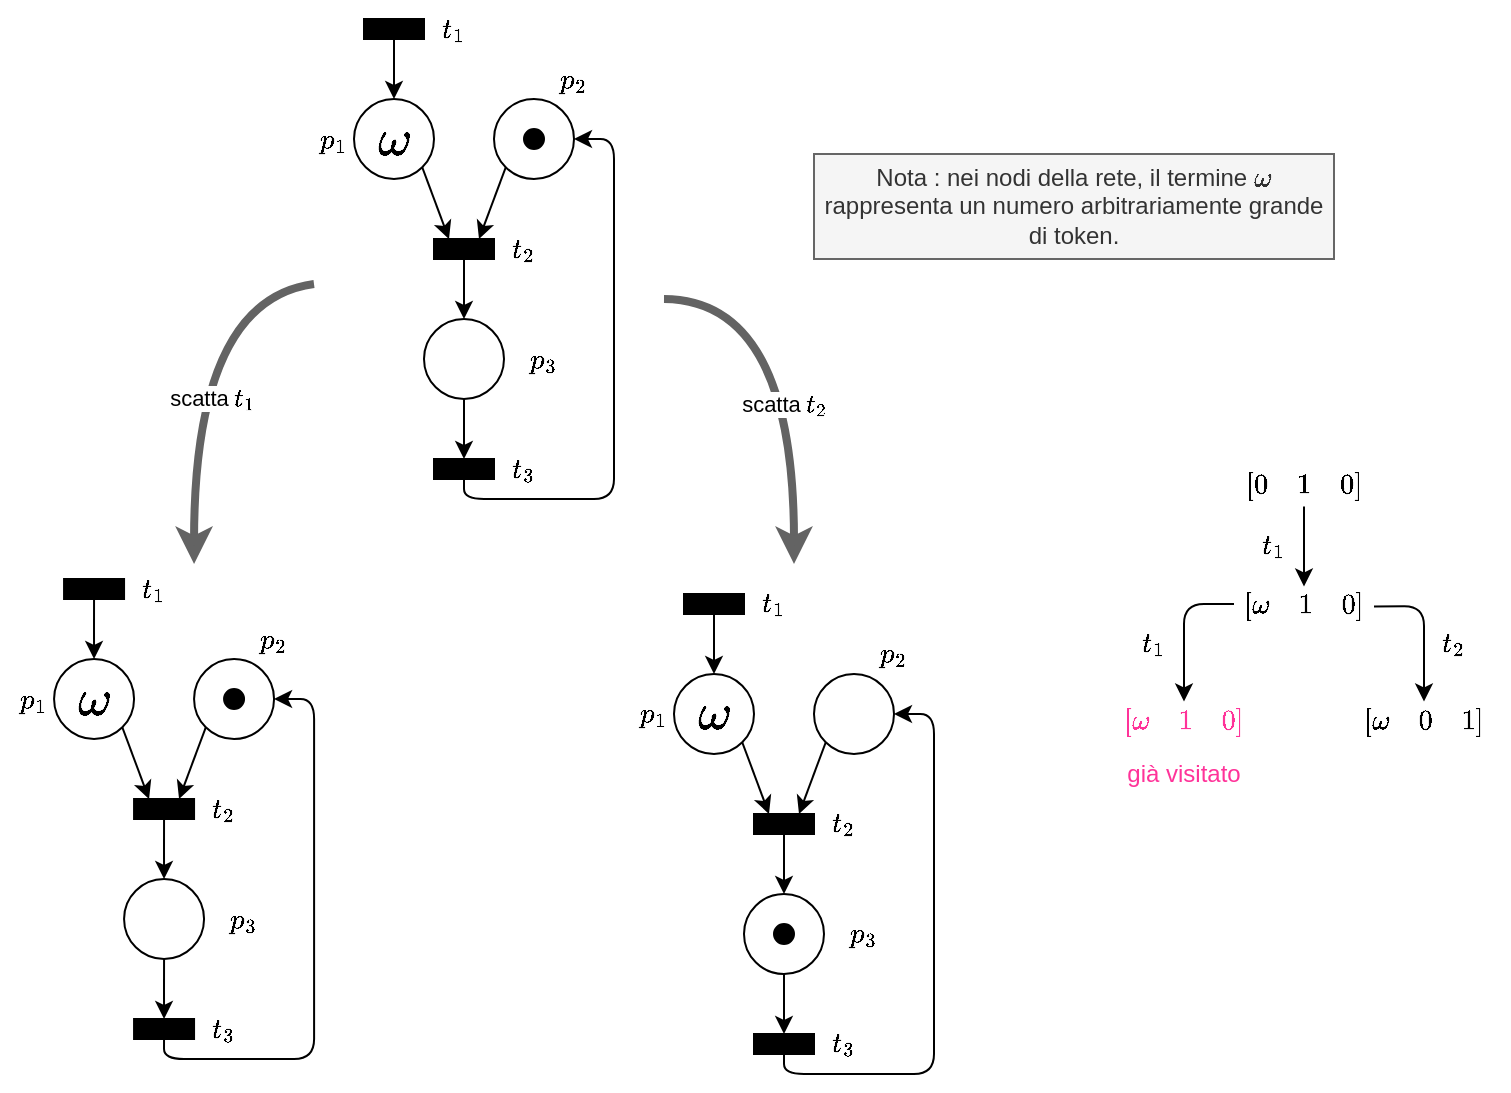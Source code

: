 <mxfile version="24.7.17">
  <diagram name="Pagina-1" id="tmrHneUwIsxSQ_Ii5XRq">
    <mxGraphModel dx="1183" dy="685" grid="1" gridSize="10" guides="1" tooltips="1" connect="1" arrows="1" fold="1" page="1" pageScale="1" pageWidth="827" pageHeight="1169" math="1" shadow="0">
      <root>
        <mxCell id="0" />
        <mxCell id="1" parent="0" />
        <mxCell id="LSifstANk00XbFsExsaG-1" value="" style="ellipse;whiteSpace=wrap;html=1;aspect=fixed;fillColor=none;" vertex="1" parent="1">
          <mxGeometry x="300" y="247.5" width="40" height="40" as="geometry" />
        </mxCell>
        <mxCell id="LSifstANk00XbFsExsaG-2" style="edgeStyle=orthogonalEdgeStyle;rounded=0;orthogonalLoop=1;jettySize=auto;html=1;entryX=0.5;entryY=0;entryDx=0;entryDy=0;" edge="1" parent="1" source="LSifstANk00XbFsExsaG-3" target="LSifstANk00XbFsExsaG-1">
          <mxGeometry relative="1" as="geometry" />
        </mxCell>
        <mxCell id="LSifstANk00XbFsExsaG-3" value="" style="rounded=0;whiteSpace=wrap;html=1;fillColor=#000000;rotation=-180;" vertex="1" parent="1">
          <mxGeometry x="305" y="207.5" width="30" height="10" as="geometry" />
        </mxCell>
        <mxCell id="LSifstANk00XbFsExsaG-4" style="edgeStyle=orthogonalEdgeStyle;rounded=0;orthogonalLoop=1;jettySize=auto;html=1;entryX=0.5;entryY=0;entryDx=0;entryDy=0;" edge="1" parent="1" source="LSifstANk00XbFsExsaG-5" target="LSifstANk00XbFsExsaG-10">
          <mxGeometry relative="1" as="geometry" />
        </mxCell>
        <mxCell id="LSifstANk00XbFsExsaG-5" value="" style="rounded=0;whiteSpace=wrap;html=1;fillColor=#000000;rotation=-180;" vertex="1" parent="1">
          <mxGeometry x="340" y="317.5" width="30" height="10" as="geometry" />
        </mxCell>
        <mxCell id="LSifstANk00XbFsExsaG-6" value="" style="ellipse;whiteSpace=wrap;html=1;aspect=fixed;fillColor=none;" vertex="1" parent="1">
          <mxGeometry x="370" y="247.5" width="40" height="40" as="geometry" />
        </mxCell>
        <mxCell id="LSifstANk00XbFsExsaG-7" value="" style="endArrow=classic;html=1;rounded=0;exitX=1;exitY=1;exitDx=0;exitDy=0;entryX=0.75;entryY=1;entryDx=0;entryDy=0;" edge="1" parent="1" source="LSifstANk00XbFsExsaG-1" target="LSifstANk00XbFsExsaG-5">
          <mxGeometry width="50" height="50" relative="1" as="geometry">
            <mxPoint x="330" y="337.5" as="sourcePoint" />
            <mxPoint x="380" y="287.5" as="targetPoint" />
          </mxGeometry>
        </mxCell>
        <mxCell id="LSifstANk00XbFsExsaG-8" value="" style="endArrow=classic;html=1;rounded=0;exitX=0;exitY=1;exitDx=0;exitDy=0;entryX=0.25;entryY=1;entryDx=0;entryDy=0;" edge="1" parent="1" source="LSifstANk00XbFsExsaG-6" target="LSifstANk00XbFsExsaG-5">
          <mxGeometry width="50" height="50" relative="1" as="geometry">
            <mxPoint x="344" y="291.5" as="sourcePoint" />
            <mxPoint x="358" y="327.5" as="targetPoint" />
          </mxGeometry>
        </mxCell>
        <mxCell id="LSifstANk00XbFsExsaG-9" style="edgeStyle=orthogonalEdgeStyle;rounded=0;orthogonalLoop=1;jettySize=auto;html=1;entryX=0.5;entryY=1;entryDx=0;entryDy=0;" edge="1" parent="1" source="LSifstANk00XbFsExsaG-10" target="LSifstANk00XbFsExsaG-12">
          <mxGeometry relative="1" as="geometry" />
        </mxCell>
        <mxCell id="LSifstANk00XbFsExsaG-10" value="" style="ellipse;whiteSpace=wrap;html=1;aspect=fixed;fillColor=none;" vertex="1" parent="1">
          <mxGeometry x="335" y="357.5" width="40" height="40" as="geometry" />
        </mxCell>
        <mxCell id="LSifstANk00XbFsExsaG-11" style="edgeStyle=orthogonalEdgeStyle;rounded=1;orthogonalLoop=1;jettySize=auto;html=1;entryX=1;entryY=0.5;entryDx=0;entryDy=0;curved=0;" edge="1" parent="1" source="LSifstANk00XbFsExsaG-12" target="LSifstANk00XbFsExsaG-6">
          <mxGeometry relative="1" as="geometry">
            <Array as="points">
              <mxPoint x="355" y="447.5" />
              <mxPoint x="430" y="447.5" />
              <mxPoint x="430" y="267.5" />
            </Array>
          </mxGeometry>
        </mxCell>
        <mxCell id="LSifstANk00XbFsExsaG-12" value="" style="rounded=0;whiteSpace=wrap;html=1;fillColor=#000000;rotation=-180;" vertex="1" parent="1">
          <mxGeometry x="340" y="427.5" width="30" height="10" as="geometry" />
        </mxCell>
        <mxCell id="LSifstANk00XbFsExsaG-13" value="" style="ellipse;whiteSpace=wrap;html=1;aspect=fixed;fillColor=#000000;" vertex="1" parent="1">
          <mxGeometry x="385" y="262.5" width="10" height="10" as="geometry" />
        </mxCell>
        <mxCell id="LSifstANk00XbFsExsaG-14" value="\(t_1\)" style="text;html=1;align=center;verticalAlign=middle;whiteSpace=wrap;rounded=0;" vertex="1" parent="1">
          <mxGeometry x="335" y="200" width="30" height="25" as="geometry" />
        </mxCell>
        <mxCell id="LSifstANk00XbFsExsaG-15" value="\(t_2\)" style="text;html=1;align=center;verticalAlign=middle;whiteSpace=wrap;rounded=0;" vertex="1" parent="1">
          <mxGeometry x="370" y="310" width="30" height="25" as="geometry" />
        </mxCell>
        <mxCell id="LSifstANk00XbFsExsaG-16" value="\(t_3\)" style="text;html=1;align=center;verticalAlign=middle;whiteSpace=wrap;rounded=0;" vertex="1" parent="1">
          <mxGeometry x="370" y="420" width="30" height="25" as="geometry" />
        </mxCell>
        <mxCell id="LSifstANk00XbFsExsaG-17" value="\(p_3\)" style="text;html=1;align=center;verticalAlign=middle;whiteSpace=wrap;rounded=0;" vertex="1" parent="1">
          <mxGeometry x="380" y="365" width="30" height="25" as="geometry" />
        </mxCell>
        <mxCell id="LSifstANk00XbFsExsaG-18" value="\(p_2\)" style="text;html=1;align=center;verticalAlign=middle;whiteSpace=wrap;rounded=0;" vertex="1" parent="1">
          <mxGeometry x="395" y="225" width="30" height="25" as="geometry" />
        </mxCell>
        <mxCell id="LSifstANk00XbFsExsaG-19" value="\(p_1\)" style="text;html=1;align=center;verticalAlign=middle;whiteSpace=wrap;rounded=0;" vertex="1" parent="1">
          <mxGeometry x="280" y="255" width="20" height="25" as="geometry" />
        </mxCell>
        <mxCell id="LSifstANk00XbFsExsaG-21" value="" style="ellipse;whiteSpace=wrap;html=1;aspect=fixed;fillColor=none;" vertex="1" parent="1">
          <mxGeometry x="150.03" y="527.5" width="40" height="40" as="geometry" />
        </mxCell>
        <mxCell id="LSifstANk00XbFsExsaG-22" style="edgeStyle=orthogonalEdgeStyle;rounded=0;orthogonalLoop=1;jettySize=auto;html=1;entryX=0.5;entryY=0;entryDx=0;entryDy=0;" edge="1" parent="1" source="LSifstANk00XbFsExsaG-23" target="LSifstANk00XbFsExsaG-21">
          <mxGeometry relative="1" as="geometry" />
        </mxCell>
        <mxCell id="LSifstANk00XbFsExsaG-23" value="" style="rounded=0;whiteSpace=wrap;html=1;fillColor=#000000;rotation=-180;" vertex="1" parent="1">
          <mxGeometry x="155.03" y="487.5" width="30" height="10" as="geometry" />
        </mxCell>
        <mxCell id="LSifstANk00XbFsExsaG-24" style="edgeStyle=orthogonalEdgeStyle;rounded=0;orthogonalLoop=1;jettySize=auto;html=1;entryX=0.5;entryY=0;entryDx=0;entryDy=0;" edge="1" parent="1" source="LSifstANk00XbFsExsaG-25" target="LSifstANk00XbFsExsaG-30">
          <mxGeometry relative="1" as="geometry" />
        </mxCell>
        <mxCell id="LSifstANk00XbFsExsaG-25" value="" style="rounded=0;whiteSpace=wrap;html=1;fillColor=#000000;rotation=-180;" vertex="1" parent="1">
          <mxGeometry x="190.03" y="597.5" width="30" height="10" as="geometry" />
        </mxCell>
        <mxCell id="LSifstANk00XbFsExsaG-26" value="" style="ellipse;whiteSpace=wrap;html=1;aspect=fixed;fillColor=none;" vertex="1" parent="1">
          <mxGeometry x="220.03" y="527.5" width="40" height="40" as="geometry" />
        </mxCell>
        <mxCell id="LSifstANk00XbFsExsaG-27" value="" style="endArrow=classic;html=1;rounded=0;exitX=1;exitY=1;exitDx=0;exitDy=0;entryX=0.75;entryY=1;entryDx=0;entryDy=0;" edge="1" parent="1" source="LSifstANk00XbFsExsaG-21" target="LSifstANk00XbFsExsaG-25">
          <mxGeometry width="50" height="50" relative="1" as="geometry">
            <mxPoint x="180.03" y="617.5" as="sourcePoint" />
            <mxPoint x="230.03" y="567.5" as="targetPoint" />
          </mxGeometry>
        </mxCell>
        <mxCell id="LSifstANk00XbFsExsaG-28" value="" style="endArrow=classic;html=1;rounded=0;exitX=0;exitY=1;exitDx=0;exitDy=0;entryX=0.25;entryY=1;entryDx=0;entryDy=0;" edge="1" parent="1" source="LSifstANk00XbFsExsaG-26" target="LSifstANk00XbFsExsaG-25">
          <mxGeometry width="50" height="50" relative="1" as="geometry">
            <mxPoint x="194.03" y="571.5" as="sourcePoint" />
            <mxPoint x="208.03" y="607.5" as="targetPoint" />
          </mxGeometry>
        </mxCell>
        <mxCell id="LSifstANk00XbFsExsaG-29" style="edgeStyle=orthogonalEdgeStyle;rounded=0;orthogonalLoop=1;jettySize=auto;html=1;entryX=0.5;entryY=1;entryDx=0;entryDy=0;" edge="1" parent="1" source="LSifstANk00XbFsExsaG-30" target="LSifstANk00XbFsExsaG-32">
          <mxGeometry relative="1" as="geometry" />
        </mxCell>
        <mxCell id="LSifstANk00XbFsExsaG-30" value="" style="ellipse;whiteSpace=wrap;html=1;aspect=fixed;fillColor=none;" vertex="1" parent="1">
          <mxGeometry x="185.03" y="637.5" width="40" height="40" as="geometry" />
        </mxCell>
        <mxCell id="LSifstANk00XbFsExsaG-31" style="edgeStyle=orthogonalEdgeStyle;rounded=1;orthogonalLoop=1;jettySize=auto;html=1;entryX=1;entryY=0.5;entryDx=0;entryDy=0;curved=0;" edge="1" parent="1" source="LSifstANk00XbFsExsaG-32" target="LSifstANk00XbFsExsaG-26">
          <mxGeometry relative="1" as="geometry">
            <Array as="points">
              <mxPoint x="205.03" y="727.5" />
              <mxPoint x="280.03" y="727.5" />
              <mxPoint x="280.03" y="547.5" />
            </Array>
          </mxGeometry>
        </mxCell>
        <mxCell id="LSifstANk00XbFsExsaG-32" value="" style="rounded=0;whiteSpace=wrap;html=1;fillColor=#000000;rotation=-180;" vertex="1" parent="1">
          <mxGeometry x="190.03" y="707.5" width="30" height="10" as="geometry" />
        </mxCell>
        <mxCell id="LSifstANk00XbFsExsaG-33" value="" style="ellipse;whiteSpace=wrap;html=1;aspect=fixed;fillColor=#000000;" vertex="1" parent="1">
          <mxGeometry x="235.03" y="542.5" width="10" height="10" as="geometry" />
        </mxCell>
        <mxCell id="LSifstANk00XbFsExsaG-34" value="\(t_1\)" style="text;html=1;align=center;verticalAlign=middle;whiteSpace=wrap;rounded=0;" vertex="1" parent="1">
          <mxGeometry x="185.03" y="480" width="30" height="25" as="geometry" />
        </mxCell>
        <mxCell id="LSifstANk00XbFsExsaG-35" value="\(t_2\)" style="text;html=1;align=center;verticalAlign=middle;whiteSpace=wrap;rounded=0;" vertex="1" parent="1">
          <mxGeometry x="220.03" y="590" width="30" height="25" as="geometry" />
        </mxCell>
        <mxCell id="LSifstANk00XbFsExsaG-36" value="\(t_3\)" style="text;html=1;align=center;verticalAlign=middle;whiteSpace=wrap;rounded=0;" vertex="1" parent="1">
          <mxGeometry x="220.03" y="700" width="30" height="25" as="geometry" />
        </mxCell>
        <mxCell id="LSifstANk00XbFsExsaG-37" value="\(p_3\)" style="text;html=1;align=center;verticalAlign=middle;whiteSpace=wrap;rounded=0;" vertex="1" parent="1">
          <mxGeometry x="230.03" y="645" width="30" height="25" as="geometry" />
        </mxCell>
        <mxCell id="LSifstANk00XbFsExsaG-38" value="\(p_2\)" style="text;html=1;align=center;verticalAlign=middle;whiteSpace=wrap;rounded=0;" vertex="1" parent="1">
          <mxGeometry x="245.03" y="505" width="30" height="25" as="geometry" />
        </mxCell>
        <mxCell id="LSifstANk00XbFsExsaG-39" value="\(p_1\)" style="text;html=1;align=center;verticalAlign=middle;whiteSpace=wrap;rounded=0;" vertex="1" parent="1">
          <mxGeometry x="130.03" y="535" width="20" height="25" as="geometry" />
        </mxCell>
        <mxCell id="LSifstANk00XbFsExsaG-41" value="" style="ellipse;whiteSpace=wrap;html=1;aspect=fixed;fillColor=none;" vertex="1" parent="1">
          <mxGeometry x="460" y="535" width="40" height="40" as="geometry" />
        </mxCell>
        <mxCell id="LSifstANk00XbFsExsaG-42" style="edgeStyle=orthogonalEdgeStyle;rounded=0;orthogonalLoop=1;jettySize=auto;html=1;entryX=0.5;entryY=0;entryDx=0;entryDy=0;" edge="1" parent="1" source="LSifstANk00XbFsExsaG-43" target="LSifstANk00XbFsExsaG-41">
          <mxGeometry relative="1" as="geometry" />
        </mxCell>
        <mxCell id="LSifstANk00XbFsExsaG-43" value="" style="rounded=0;whiteSpace=wrap;html=1;fillColor=#000000;rotation=-180;" vertex="1" parent="1">
          <mxGeometry x="465" y="495" width="30" height="10" as="geometry" />
        </mxCell>
        <mxCell id="LSifstANk00XbFsExsaG-44" style="edgeStyle=orthogonalEdgeStyle;rounded=0;orthogonalLoop=1;jettySize=auto;html=1;entryX=0.5;entryY=0;entryDx=0;entryDy=0;" edge="1" parent="1" source="LSifstANk00XbFsExsaG-45" target="LSifstANk00XbFsExsaG-50">
          <mxGeometry relative="1" as="geometry" />
        </mxCell>
        <mxCell id="LSifstANk00XbFsExsaG-45" value="" style="rounded=0;whiteSpace=wrap;html=1;fillColor=#000000;rotation=-180;" vertex="1" parent="1">
          <mxGeometry x="500" y="605" width="30" height="10" as="geometry" />
        </mxCell>
        <mxCell id="LSifstANk00XbFsExsaG-46" value="" style="ellipse;whiteSpace=wrap;html=1;aspect=fixed;fillColor=none;" vertex="1" parent="1">
          <mxGeometry x="530" y="535" width="40" height="40" as="geometry" />
        </mxCell>
        <mxCell id="LSifstANk00XbFsExsaG-47" value="" style="endArrow=classic;html=1;rounded=0;exitX=1;exitY=1;exitDx=0;exitDy=0;entryX=0.75;entryY=1;entryDx=0;entryDy=0;" edge="1" parent="1" source="LSifstANk00XbFsExsaG-41" target="LSifstANk00XbFsExsaG-45">
          <mxGeometry width="50" height="50" relative="1" as="geometry">
            <mxPoint x="490" y="625" as="sourcePoint" />
            <mxPoint x="540" y="575" as="targetPoint" />
          </mxGeometry>
        </mxCell>
        <mxCell id="LSifstANk00XbFsExsaG-48" value="" style="endArrow=classic;html=1;rounded=0;exitX=0;exitY=1;exitDx=0;exitDy=0;entryX=0.25;entryY=1;entryDx=0;entryDy=0;" edge="1" parent="1" source="LSifstANk00XbFsExsaG-46" target="LSifstANk00XbFsExsaG-45">
          <mxGeometry width="50" height="50" relative="1" as="geometry">
            <mxPoint x="504" y="579" as="sourcePoint" />
            <mxPoint x="518" y="615" as="targetPoint" />
          </mxGeometry>
        </mxCell>
        <mxCell id="LSifstANk00XbFsExsaG-49" style="edgeStyle=orthogonalEdgeStyle;rounded=0;orthogonalLoop=1;jettySize=auto;html=1;entryX=0.5;entryY=1;entryDx=0;entryDy=0;" edge="1" parent="1" source="LSifstANk00XbFsExsaG-50" target="LSifstANk00XbFsExsaG-52">
          <mxGeometry relative="1" as="geometry" />
        </mxCell>
        <mxCell id="LSifstANk00XbFsExsaG-50" value="" style="ellipse;whiteSpace=wrap;html=1;aspect=fixed;fillColor=none;" vertex="1" parent="1">
          <mxGeometry x="495" y="645" width="40" height="40" as="geometry" />
        </mxCell>
        <mxCell id="LSifstANk00XbFsExsaG-51" style="edgeStyle=orthogonalEdgeStyle;rounded=1;orthogonalLoop=1;jettySize=auto;html=1;entryX=1;entryY=0.5;entryDx=0;entryDy=0;curved=0;" edge="1" parent="1" source="LSifstANk00XbFsExsaG-52" target="LSifstANk00XbFsExsaG-46">
          <mxGeometry relative="1" as="geometry">
            <Array as="points">
              <mxPoint x="515" y="735" />
              <mxPoint x="590" y="735" />
              <mxPoint x="590" y="555" />
            </Array>
          </mxGeometry>
        </mxCell>
        <mxCell id="LSifstANk00XbFsExsaG-52" value="" style="rounded=0;whiteSpace=wrap;html=1;fillColor=#000000;rotation=-180;" vertex="1" parent="1">
          <mxGeometry x="500" y="715" width="30" height="10" as="geometry" />
        </mxCell>
        <mxCell id="LSifstANk00XbFsExsaG-54" value="\(t_1\)" style="text;html=1;align=center;verticalAlign=middle;whiteSpace=wrap;rounded=0;" vertex="1" parent="1">
          <mxGeometry x="495" y="487.5" width="30" height="25" as="geometry" />
        </mxCell>
        <mxCell id="LSifstANk00XbFsExsaG-55" value="\(t_2\)" style="text;html=1;align=center;verticalAlign=middle;whiteSpace=wrap;rounded=0;" vertex="1" parent="1">
          <mxGeometry x="530" y="597.5" width="30" height="25" as="geometry" />
        </mxCell>
        <mxCell id="LSifstANk00XbFsExsaG-56" value="\(t_3\)" style="text;html=1;align=center;verticalAlign=middle;whiteSpace=wrap;rounded=0;" vertex="1" parent="1">
          <mxGeometry x="530" y="707.5" width="30" height="25" as="geometry" />
        </mxCell>
        <mxCell id="LSifstANk00XbFsExsaG-57" value="\(p_3\)" style="text;html=1;align=center;verticalAlign=middle;whiteSpace=wrap;rounded=0;" vertex="1" parent="1">
          <mxGeometry x="540" y="652.5" width="30" height="25" as="geometry" />
        </mxCell>
        <mxCell id="LSifstANk00XbFsExsaG-58" value="\(p_2\)" style="text;html=1;align=center;verticalAlign=middle;whiteSpace=wrap;rounded=0;" vertex="1" parent="1">
          <mxGeometry x="555" y="512.5" width="30" height="25" as="geometry" />
        </mxCell>
        <mxCell id="LSifstANk00XbFsExsaG-59" value="\(p_1\)" style="text;html=1;align=center;verticalAlign=middle;whiteSpace=wrap;rounded=0;" vertex="1" parent="1">
          <mxGeometry x="440" y="542.5" width="20" height="25" as="geometry" />
        </mxCell>
        <mxCell id="LSifstANk00XbFsExsaG-60" value="" style="ellipse;whiteSpace=wrap;html=1;aspect=fixed;fillColor=#000000;" vertex="1" parent="1">
          <mxGeometry x="510" y="660" width="10" height="10" as="geometry" />
        </mxCell>
        <mxCell id="LSifstANk00XbFsExsaG-61" value="" style="endArrow=classic;html=1;rounded=0;curved=1;strokeColor=#636363;strokeWidth=4;" edge="1" parent="1">
          <mxGeometry width="50" height="50" relative="1" as="geometry">
            <mxPoint x="455" y="347.5" as="sourcePoint" />
            <mxPoint x="520" y="480" as="targetPoint" />
            <Array as="points">
              <mxPoint x="520" y="348" />
            </Array>
          </mxGeometry>
        </mxCell>
        <mxCell id="LSifstANk00XbFsExsaG-64" value="scatta \(t_2\)" style="edgeLabel;html=1;align=center;verticalAlign=middle;resizable=0;points=[];" vertex="1" connectable="0" parent="LSifstANk00XbFsExsaG-61">
          <mxGeometry x="0.188" y="-5" relative="1" as="geometry">
            <mxPoint as="offset" />
          </mxGeometry>
        </mxCell>
        <mxCell id="LSifstANk00XbFsExsaG-62" value="" style="endArrow=classic;html=1;rounded=0;curved=1;strokeColor=#636363;strokeWidth=4;" edge="1" parent="1">
          <mxGeometry width="50" height="50" relative="1" as="geometry">
            <mxPoint x="280" y="340" as="sourcePoint" />
            <mxPoint x="220.03" y="480" as="targetPoint" />
            <Array as="points">
              <mxPoint x="220.03" y="348" />
            </Array>
          </mxGeometry>
        </mxCell>
        <mxCell id="LSifstANk00XbFsExsaG-63" value="scatta \(t_1\)" style="edgeLabel;html=1;align=center;verticalAlign=middle;resizable=0;points=[];" vertex="1" connectable="0" parent="LSifstANk00XbFsExsaG-62">
          <mxGeometry x="0.134" y="9" relative="1" as="geometry">
            <mxPoint as="offset" />
          </mxGeometry>
        </mxCell>
        <mxCell id="LSifstANk00XbFsExsaG-67" style="edgeStyle=orthogonalEdgeStyle;rounded=0;orthogonalLoop=1;jettySize=auto;html=1;entryX=0.5;entryY=0;entryDx=0;entryDy=0;" edge="1" parent="1" source="LSifstANk00XbFsExsaG-68" target="LSifstANk00XbFsExsaG-70">
          <mxGeometry relative="1" as="geometry" />
        </mxCell>
        <mxCell id="LSifstANk00XbFsExsaG-68" value="\(\begin{bmatrix} 0&amp;amp; 1 &amp;amp; 0&amp;nbsp; \end{bmatrix}\)" style="text;html=1;align=center;verticalAlign=middle;whiteSpace=wrap;rounded=0;" vertex="1" parent="1">
          <mxGeometry x="740" y="431.25" width="70" height="20" as="geometry" />
        </mxCell>
        <mxCell id="LSifstANk00XbFsExsaG-69" value="\(t_1\)" style="text;html=1;align=center;verticalAlign=middle;whiteSpace=wrap;rounded=0;" vertex="1" parent="1">
          <mxGeometry x="750" y="461.25" width="20" height="20" as="geometry" />
        </mxCell>
        <mxCell id="LSifstANk00XbFsExsaG-70" value="\(\begin{bmatrix} \omega&amp;amp; 1 &amp;amp; 0&amp;nbsp; \end{bmatrix}\)" style="text;html=1;align=center;verticalAlign=middle;whiteSpace=wrap;rounded=0;" vertex="1" parent="1">
          <mxGeometry x="740" y="491.25" width="70" height="20" as="geometry" />
        </mxCell>
        <mxCell id="LSifstANk00XbFsExsaG-71" value="\(\begin{bmatrix} \omega&amp;amp; 1 &amp;amp; 0&amp;nbsp; \end{bmatrix}\)" style="text;html=1;align=center;verticalAlign=middle;whiteSpace=wrap;rounded=0;fontColor=#FF3399;" vertex="1" parent="1">
          <mxGeometry x="680" y="548.75" width="70" height="20" as="geometry" />
        </mxCell>
        <mxCell id="LSifstANk00XbFsExsaG-72" value="\(\begin{bmatrix} \omega&amp;amp; 0 &amp;amp; 1&amp;nbsp; \end{bmatrix}\)" style="text;html=1;align=center;verticalAlign=middle;whiteSpace=wrap;rounded=0;" vertex="1" parent="1">
          <mxGeometry x="800" y="548.75" width="70" height="20" as="geometry" />
        </mxCell>
        <mxCell id="LSifstANk00XbFsExsaG-75" value="" style="endArrow=classic;html=1;rounded=1;entryX=0.5;entryY=0;entryDx=0;entryDy=0;curved=0;" edge="1" parent="1" target="LSifstANk00XbFsExsaG-72">
          <mxGeometry width="50" height="50" relative="1" as="geometry">
            <mxPoint x="810" y="501.25" as="sourcePoint" />
            <mxPoint x="860" y="451.25" as="targetPoint" />
            <Array as="points">
              <mxPoint x="835" y="501" />
            </Array>
          </mxGeometry>
        </mxCell>
        <mxCell id="LSifstANk00XbFsExsaG-76" value="" style="endArrow=classic;html=1;rounded=1;entryX=0.5;entryY=0;entryDx=0;entryDy=0;exitX=0;exitY=0.438;exitDx=0;exitDy=0;exitPerimeter=0;curved=0;" edge="1" parent="1" source="LSifstANk00XbFsExsaG-70" target="LSifstANk00XbFsExsaG-71">
          <mxGeometry width="50" height="50" relative="1" as="geometry">
            <mxPoint x="730" y="500" as="sourcePoint" />
            <mxPoint x="705" y="542.5" as="targetPoint" />
            <Array as="points">
              <mxPoint x="715" y="500" />
            </Array>
          </mxGeometry>
        </mxCell>
        <mxCell id="LSifstANk00XbFsExsaG-77" value="\(t_1\)" style="text;html=1;align=center;verticalAlign=middle;whiteSpace=wrap;rounded=0;" vertex="1" parent="1">
          <mxGeometry x="690" y="510" width="20" height="20" as="geometry" />
        </mxCell>
        <mxCell id="LSifstANk00XbFsExsaG-78" value="\(t_2\)" style="text;html=1;align=center;verticalAlign=middle;whiteSpace=wrap;rounded=0;" vertex="1" parent="1">
          <mxGeometry x="840" y="510" width="20" height="20" as="geometry" />
        </mxCell>
        <mxCell id="LSifstANk00XbFsExsaG-79" value="già visitato" style="text;html=1;align=center;verticalAlign=middle;whiteSpace=wrap;rounded=0;fontColor=#FF3399;" vertex="1" parent="1">
          <mxGeometry x="680" y="575" width="70" height="20" as="geometry" />
        </mxCell>
        <mxCell id="LSifstANk00XbFsExsaG-83" value="Nota : nei nodi della rete, il termine \(\omega\) rappresenta un numero arbitrariamente grande di token." style="text;html=1;align=center;verticalAlign=middle;whiteSpace=wrap;rounded=0;fillColor=#f5f5f5;fontColor=#333333;strokeColor=#666666;" vertex="1" parent="1">
          <mxGeometry x="530" y="275" width="260" height="52.5" as="geometry" />
        </mxCell>
        <mxCell id="LSifstANk00XbFsExsaG-84" value="\(\omega\)" style="text;html=1;align=center;verticalAlign=middle;whiteSpace=wrap;rounded=0;fontStyle=0;fontSize=22;" vertex="1" parent="1">
          <mxGeometry x="307.5" y="255" width="25" height="25" as="geometry" />
        </mxCell>
        <mxCell id="LSifstANk00XbFsExsaG-85" value="\(\omega\)" style="text;html=1;align=center;verticalAlign=middle;whiteSpace=wrap;rounded=0;fontStyle=0;fontSize=22;" vertex="1" parent="1">
          <mxGeometry x="157.53" y="535" width="25" height="25" as="geometry" />
        </mxCell>
        <mxCell id="LSifstANk00XbFsExsaG-86" value="\(\omega\)" style="text;html=1;align=center;verticalAlign=middle;whiteSpace=wrap;rounded=0;fontStyle=0;fontSize=22;" vertex="1" parent="1">
          <mxGeometry x="467.5" y="542.5" width="25" height="25" as="geometry" />
        </mxCell>
      </root>
    </mxGraphModel>
  </diagram>
</mxfile>
